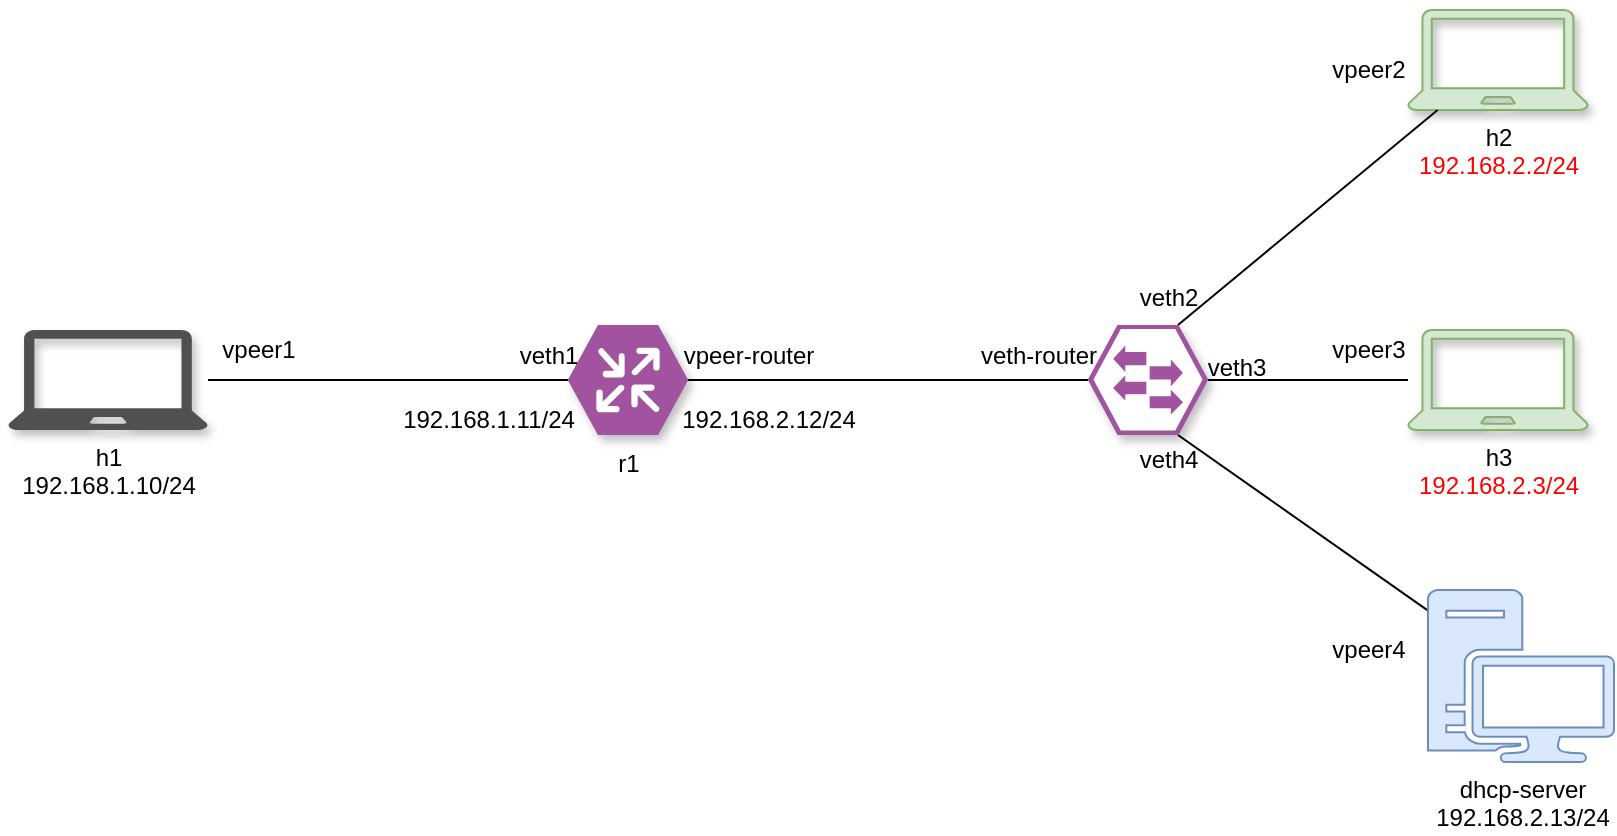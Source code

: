 <mxfile version="13.9.1" type="github">
  <diagram id="e79B_LpHymD-6R5W2Md7" name="Page-1">
    <mxGraphModel dx="868" dy="454" grid="1" gridSize="10" guides="1" tooltips="1" connect="1" arrows="1" fold="1" page="1" pageScale="1" pageWidth="827" pageHeight="1169" math="0" shadow="0">
      <root>
        <mxCell id="0" />
        <mxCell id="1" parent="0" />
        <mxCell id="Qjj1GsqAgw6zqFt4zkow-9" style="rounded=0;orthogonalLoop=1;jettySize=auto;html=1;entryX=0;entryY=0.5;entryDx=0;entryDy=0;entryPerimeter=0;endArrow=none;endFill=0;" edge="1" parent="1" source="Qjj1GsqAgw6zqFt4zkow-1" target="Qjj1GsqAgw6zqFt4zkow-6">
          <mxGeometry relative="1" as="geometry" />
        </mxCell>
        <mxCell id="Qjj1GsqAgw6zqFt4zkow-1" value="h1&lt;br&gt;192.168.1.10/24" style="pointerEvents=1;shadow=1;dashed=0;html=1;strokeColor=none;fillColor=#505050;labelPosition=center;verticalLabelPosition=bottom;verticalAlign=top;outlineConnect=0;align=center;shape=mxgraph.office.devices.laptop;" vertex="1" parent="1">
          <mxGeometry x="10" y="200" width="100" height="50" as="geometry" />
        </mxCell>
        <mxCell id="Qjj1GsqAgw6zqFt4zkow-2" value="h3&lt;br&gt;&lt;font color=&quot;#ff0000&quot;&gt;192.168.2.3/24&lt;/font&gt;" style="pointerEvents=1;shadow=1;dashed=0;html=1;strokeColor=#82b366;fillColor=#d5e8d4;labelPosition=center;verticalLabelPosition=bottom;verticalAlign=top;outlineConnect=0;align=center;shape=mxgraph.office.devices.laptop;sketch=0;" vertex="1" parent="1">
          <mxGeometry x="710" y="200" width="90" height="50" as="geometry" />
        </mxCell>
        <mxCell id="Qjj1GsqAgw6zqFt4zkow-3" value="h2&lt;br&gt;&lt;font color=&quot;#ff0000&quot;&gt;192.168.2.2/24&lt;/font&gt;" style="pointerEvents=1;shadow=1;dashed=0;html=1;strokeColor=#82b366;fillColor=#d5e8d4;labelPosition=center;verticalLabelPosition=bottom;verticalAlign=top;outlineConnect=0;align=center;shape=mxgraph.office.devices.laptop;" vertex="1" parent="1">
          <mxGeometry x="710" y="40" width="90" height="50" as="geometry" />
        </mxCell>
        <mxCell id="Qjj1GsqAgw6zqFt4zkow-6" value="r1" style="verticalLabelPosition=bottom;html=1;fillColor=#A153A0;strokeColor=#ffffff;verticalAlign=top;align=center;points=[[0,0.5,0],[0.125,0.25,0],[0.25,0,0],[0.5,0,0],[0.75,0,0],[0.875,0.25,0],[1,0.5,0],[0.875,0.75,0],[0.75,1,0],[0.5,1,0],[0.125,0.75,0]];pointerEvents=1;shape=mxgraph.cisco_safe.compositeIcon;bgIcon=mxgraph.cisco_safe.design.blank_device;resIcon=mxgraph.cisco_safe.design.router;shadow=1;sketch=0;" vertex="1" parent="1">
          <mxGeometry x="290" y="197.5" width="60" height="55" as="geometry" />
        </mxCell>
        <mxCell id="Qjj1GsqAgw6zqFt4zkow-11" style="edgeStyle=none;rounded=0;orthogonalLoop=1;jettySize=auto;html=1;exitX=0;exitY=0.5;exitDx=0;exitDy=0;exitPerimeter=0;entryX=1;entryY=0.5;entryDx=0;entryDy=0;entryPerimeter=0;endArrow=none;endFill=0;" edge="1" parent="1" source="Qjj1GsqAgw6zqFt4zkow-10" target="Qjj1GsqAgw6zqFt4zkow-6">
          <mxGeometry relative="1" as="geometry" />
        </mxCell>
        <mxCell id="Qjj1GsqAgw6zqFt4zkow-12" style="edgeStyle=none;rounded=0;orthogonalLoop=1;jettySize=auto;html=1;exitX=0.75;exitY=0;exitDx=0;exitDy=0;exitPerimeter=0;endArrow=none;endFill=0;" edge="1" parent="1" source="Qjj1GsqAgw6zqFt4zkow-10" target="Qjj1GsqAgw6zqFt4zkow-3">
          <mxGeometry relative="1" as="geometry" />
        </mxCell>
        <mxCell id="Qjj1GsqAgw6zqFt4zkow-13" style="edgeStyle=none;rounded=0;orthogonalLoop=1;jettySize=auto;html=1;exitX=1;exitY=0.5;exitDx=0;exitDy=0;exitPerimeter=0;endArrow=none;endFill=0;" edge="1" parent="1" source="Qjj1GsqAgw6zqFt4zkow-10" target="Qjj1GsqAgw6zqFt4zkow-2">
          <mxGeometry relative="1" as="geometry" />
        </mxCell>
        <mxCell id="Qjj1GsqAgw6zqFt4zkow-18" style="edgeStyle=none;rounded=0;orthogonalLoop=1;jettySize=auto;html=1;exitX=0.75;exitY=1;exitDx=0;exitDy=0;exitPerimeter=0;endArrow=none;endFill=0;" edge="1" parent="1" source="Qjj1GsqAgw6zqFt4zkow-10" target="Qjj1GsqAgw6zqFt4zkow-17">
          <mxGeometry relative="1" as="geometry" />
        </mxCell>
        <mxCell id="Qjj1GsqAgw6zqFt4zkow-10" value="" style="verticalLabelPosition=bottom;html=1;fillColor=#A153A0;strokeColor=#ffffff;verticalAlign=top;align=center;points=[[0,0.5,0],[0.125,0.25,0],[0.25,0,0],[0.5,0,0],[0.75,0,0],[0.875,0.25,0],[1,0.5,0],[0.875,0.75,0],[0.75,1,0],[0.5,1,0],[0.125,0.75,0]];pointerEvents=1;shape=mxgraph.cisco_safe.compositeIcon;bgIcon=mxgraph.cisco_safe.design.blank_device;resIcon=mxgraph.cisco_safe.design.access_switch_2;shadow=1;sketch=0;" vertex="1" parent="1">
          <mxGeometry x="550" y="197.5" width="60" height="55" as="geometry" />
        </mxCell>
        <mxCell id="Qjj1GsqAgw6zqFt4zkow-17" value="dhcp-server&lt;br&gt;192.168.2.13/24" style="pointerEvents=1;shadow=0;dashed=0;html=1;strokeColor=#6c8ebf;fillColor=#dae8fc;labelPosition=center;verticalLabelPosition=bottom;verticalAlign=top;outlineConnect=0;align=center;shape=mxgraph.office.devices.workstation;sketch=0;" vertex="1" parent="1">
          <mxGeometry x="720" y="330" width="93" height="86" as="geometry" />
        </mxCell>
        <mxCell id="Qjj1GsqAgw6zqFt4zkow-19" value="192.168.1.11/24" style="text;html=1;align=center;verticalAlign=middle;resizable=0;points=[];autosize=1;" vertex="1" parent="1">
          <mxGeometry x="200" y="235" width="100" height="20" as="geometry" />
        </mxCell>
        <mxCell id="Qjj1GsqAgw6zqFt4zkow-20" value="192.168.2.12/24" style="text;html=1;align=center;verticalAlign=middle;resizable=0;points=[];autosize=1;" vertex="1" parent="1">
          <mxGeometry x="340" y="235" width="100" height="20" as="geometry" />
        </mxCell>
        <mxCell id="Qjj1GsqAgw6zqFt4zkow-21" value="veth1" style="text;html=1;align=center;verticalAlign=middle;resizable=0;points=[];autosize=1;" vertex="1" parent="1">
          <mxGeometry x="260" y="202.5" width="40" height="20" as="geometry" />
        </mxCell>
        <mxCell id="Qjj1GsqAgw6zqFt4zkow-22" value="vpeer-router" style="text;html=1;align=center;verticalAlign=middle;resizable=0;points=[];autosize=1;" vertex="1" parent="1">
          <mxGeometry x="340" y="202.5" width="80" height="20" as="geometry" />
        </mxCell>
        <mxCell id="Qjj1GsqAgw6zqFt4zkow-23" value="veth-router" style="text;html=1;align=center;verticalAlign=middle;resizable=0;points=[];autosize=1;" vertex="1" parent="1">
          <mxGeometry x="490" y="202.5" width="70" height="20" as="geometry" />
        </mxCell>
        <mxCell id="Qjj1GsqAgw6zqFt4zkow-24" value="vpeer1" style="text;html=1;align=center;verticalAlign=middle;resizable=0;points=[];autosize=1;" vertex="1" parent="1">
          <mxGeometry x="110" y="200" width="50" height="20" as="geometry" />
        </mxCell>
        <mxCell id="Qjj1GsqAgw6zqFt4zkow-25" value="vpeer2" style="text;html=1;align=center;verticalAlign=middle;resizable=0;points=[];autosize=1;" vertex="1" parent="1">
          <mxGeometry x="665" y="60" width="50" height="20" as="geometry" />
        </mxCell>
        <mxCell id="Qjj1GsqAgw6zqFt4zkow-26" value="vpeer3" style="text;html=1;align=center;verticalAlign=middle;resizable=0;points=[];autosize=1;" vertex="1" parent="1">
          <mxGeometry x="665" y="200" width="50" height="20" as="geometry" />
        </mxCell>
        <mxCell id="Qjj1GsqAgw6zqFt4zkow-27" value="vpeer4" style="text;html=1;align=center;verticalAlign=middle;resizable=0;points=[];autosize=1;" vertex="1" parent="1">
          <mxGeometry x="665" y="350" width="50" height="20" as="geometry" />
        </mxCell>
        <mxCell id="Qjj1GsqAgw6zqFt4zkow-28" value="veth2" style="text;html=1;align=center;verticalAlign=middle;resizable=0;points=[];autosize=1;" vertex="1" parent="1">
          <mxGeometry x="570" y="174" width="40" height="20" as="geometry" />
        </mxCell>
        <mxCell id="Qjj1GsqAgw6zqFt4zkow-29" value="veth4" style="text;html=1;align=center;verticalAlign=middle;resizable=0;points=[];autosize=1;" vertex="1" parent="1">
          <mxGeometry x="570" y="255" width="40" height="20" as="geometry" />
        </mxCell>
        <mxCell id="Qjj1GsqAgw6zqFt4zkow-30" value="veth3" style="text;html=1;align=center;verticalAlign=middle;resizable=0;points=[];autosize=1;" vertex="1" parent="1">
          <mxGeometry x="604" y="209" width="40" height="20" as="geometry" />
        </mxCell>
      </root>
    </mxGraphModel>
  </diagram>
</mxfile>
